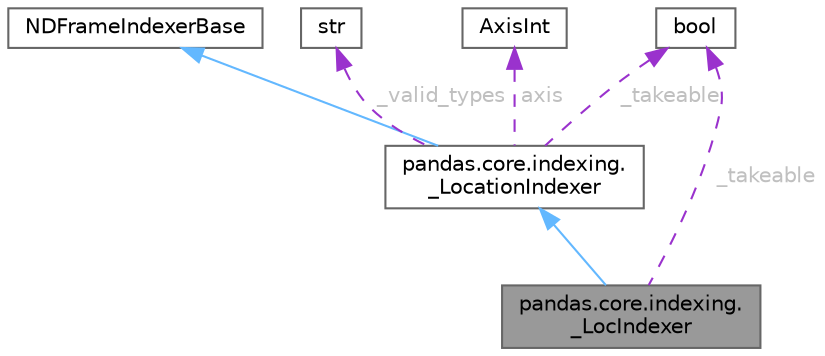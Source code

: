 digraph "pandas.core.indexing._LocIndexer"
{
 // LATEX_PDF_SIZE
  bgcolor="transparent";
  edge [fontname=Helvetica,fontsize=10,labelfontname=Helvetica,labelfontsize=10];
  node [fontname=Helvetica,fontsize=10,shape=box,height=0.2,width=0.4];
  Node1 [id="Node000001",label="pandas.core.indexing.\l_LocIndexer",height=0.2,width=0.4,color="gray40", fillcolor="grey60", style="filled", fontcolor="black",tooltip=" "];
  Node2 -> Node1 [id="edge7_Node000001_Node000002",dir="back",color="steelblue1",style="solid",tooltip=" "];
  Node2 [id="Node000002",label="pandas.core.indexing.\l_LocationIndexer",height=0.2,width=0.4,color="gray40", fillcolor="white", style="filled",URL="$classpandas_1_1core_1_1indexing_1_1__LocationIndexer.html",tooltip=" "];
  Node3 -> Node2 [id="edge8_Node000002_Node000003",dir="back",color="steelblue1",style="solid",tooltip=" "];
  Node3 [id="Node000003",label="NDFrameIndexerBase",height=0.2,width=0.4,color="gray40", fillcolor="white", style="filled",tooltip=" "];
  Node4 -> Node2 [id="edge9_Node000002_Node000004",dir="back",color="darkorchid3",style="dashed",tooltip=" ",label=" _valid_types",fontcolor="grey" ];
  Node4 [id="Node000004",label="str",height=0.2,width=0.4,color="gray40", fillcolor="white", style="filled",tooltip=" "];
  Node5 -> Node2 [id="edge10_Node000002_Node000005",dir="back",color="darkorchid3",style="dashed",tooltip=" ",label=" axis",fontcolor="grey" ];
  Node5 [id="Node000005",label="AxisInt",height=0.2,width=0.4,color="gray40", fillcolor="white", style="filled",tooltip=" "];
  Node6 -> Node2 [id="edge11_Node000002_Node000006",dir="back",color="darkorchid3",style="dashed",tooltip=" ",label=" _takeable",fontcolor="grey" ];
  Node6 [id="Node000006",label="bool",height=0.2,width=0.4,color="gray40", fillcolor="white", style="filled",tooltip=" "];
  Node6 -> Node1 [id="edge12_Node000001_Node000006",dir="back",color="darkorchid3",style="dashed",tooltip=" ",label=" _takeable",fontcolor="grey" ];
}
